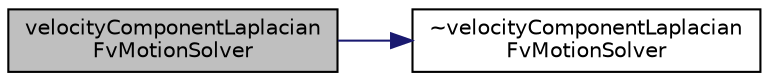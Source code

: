 digraph "velocityComponentLaplacianFvMotionSolver"
{
  bgcolor="transparent";
  edge [fontname="Helvetica",fontsize="10",labelfontname="Helvetica",labelfontsize="10"];
  node [fontname="Helvetica",fontsize="10",shape=record];
  rankdir="LR";
  Node1 [label="velocityComponentLaplacian\lFvMotionSolver",height=0.2,width=0.4,color="black", fillcolor="grey75", style="filled", fontcolor="black"];
  Node1 -> Node2 [color="midnightblue",fontsize="10",style="solid",fontname="Helvetica"];
  Node2 [label="~velocityComponentLaplacian\lFvMotionSolver",height=0.2,width=0.4,color="black",URL="$a02798.html#a99dedcb7547428d1d6fd8eea563295d0",tooltip="Destructor. "];
}
